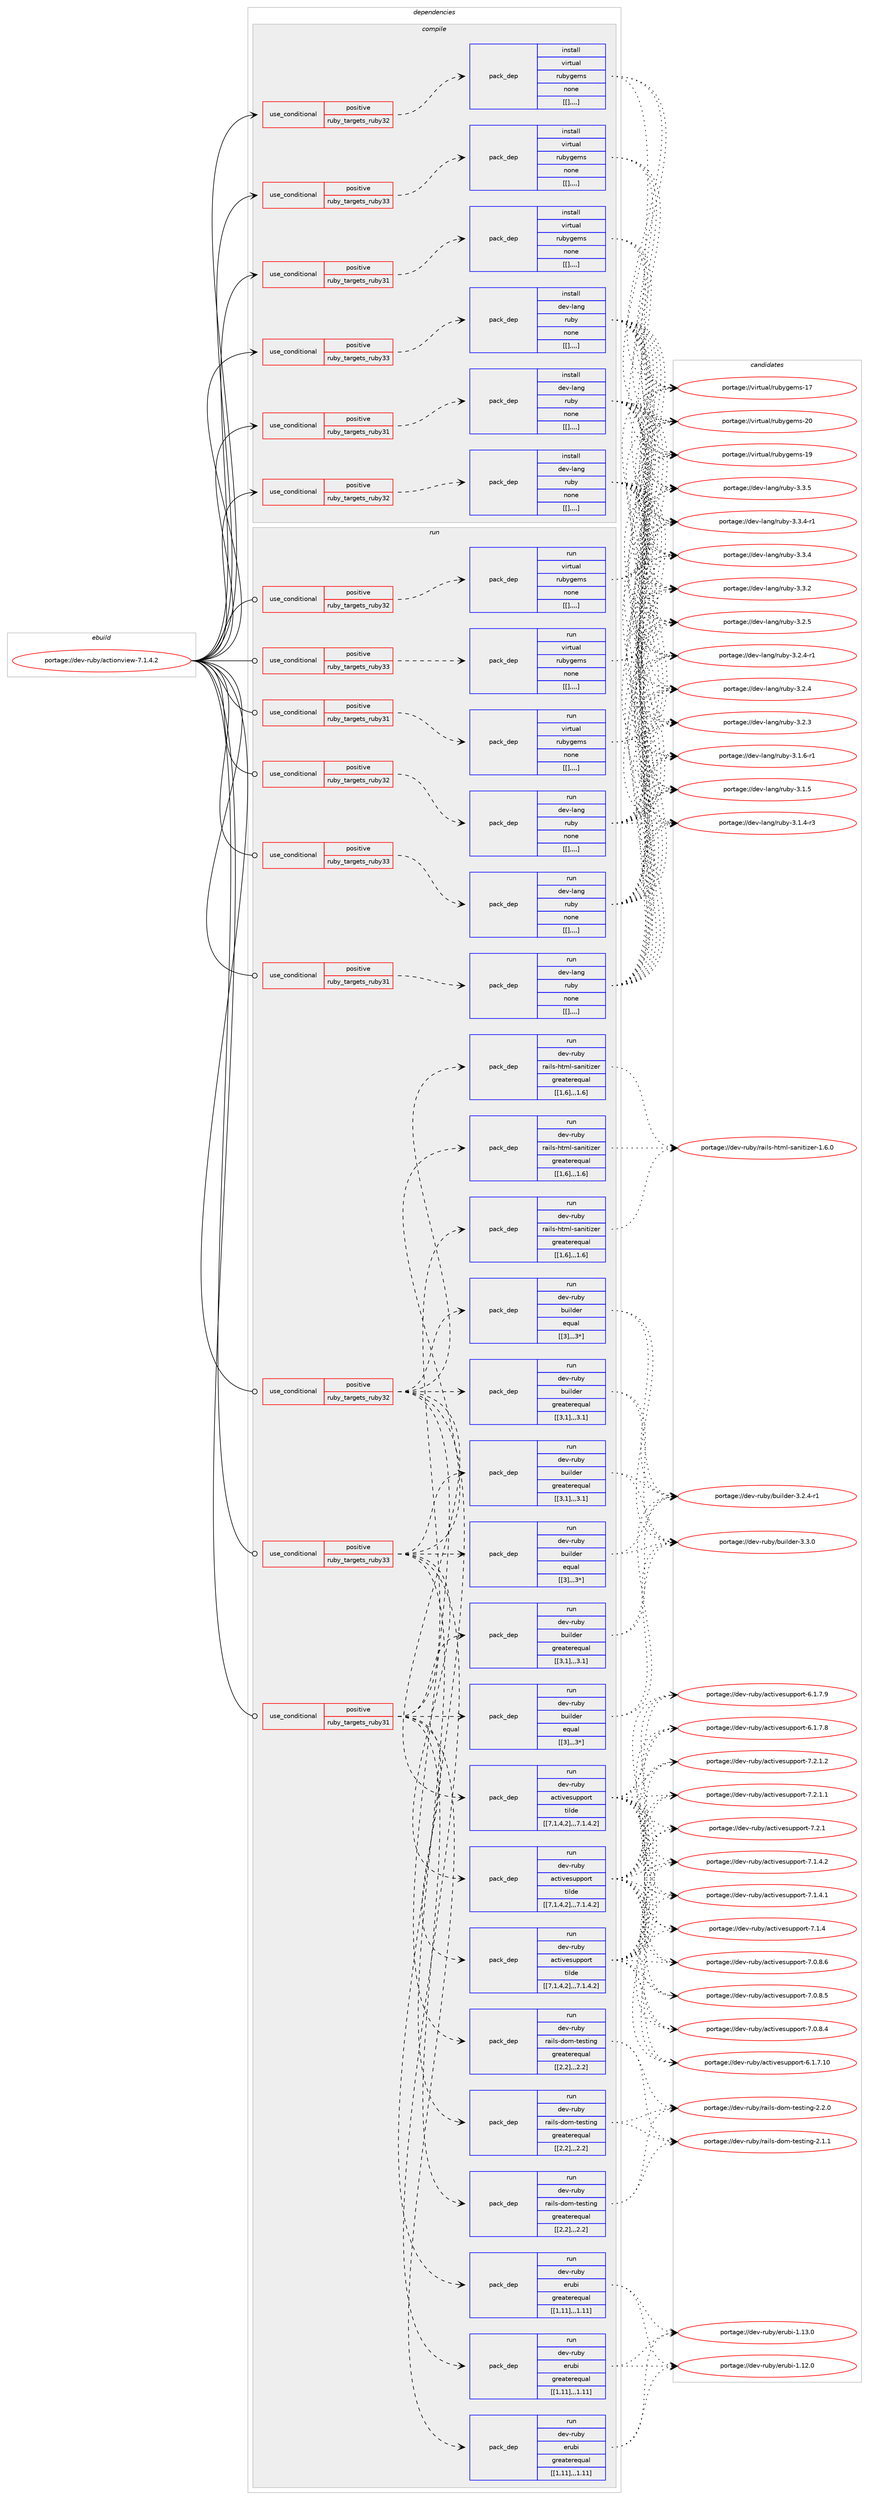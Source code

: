 digraph prolog {

# *************
# Graph options
# *************

newrank=true;
concentrate=true;
compound=true;
graph [rankdir=LR,fontname=Helvetica,fontsize=10,ranksep=1.5];#, ranksep=2.5, nodesep=0.2];
edge  [arrowhead=vee];
node  [fontname=Helvetica,fontsize=10];

# **********
# The ebuild
# **********

subgraph cluster_leftcol {
color=gray;
label=<<i>ebuild</i>>;
id [label="portage://dev-ruby/actionview-7.1.4.2", color=red, width=4, href="../dev-ruby/actionview-7.1.4.2.svg"];
}

# ****************
# The dependencies
# ****************

subgraph cluster_midcol {
color=gray;
label=<<i>dependencies</i>>;
subgraph cluster_compile {
fillcolor="#eeeeee";
style=filled;
label=<<i>compile</i>>;
subgraph cond46841 {
dependency182753 [label=<<TABLE BORDER="0" CELLBORDER="1" CELLSPACING="0" CELLPADDING="4"><TR><TD ROWSPAN="3" CELLPADDING="10">use_conditional</TD></TR><TR><TD>positive</TD></TR><TR><TD>ruby_targets_ruby31</TD></TR></TABLE>>, shape=none, color=red];
subgraph pack134582 {
dependency182864 [label=<<TABLE BORDER="0" CELLBORDER="1" CELLSPACING="0" CELLPADDING="4" WIDTH="220"><TR><TD ROWSPAN="6" CELLPADDING="30">pack_dep</TD></TR><TR><TD WIDTH="110">install</TD></TR><TR><TD>dev-lang</TD></TR><TR><TD>ruby</TD></TR><TR><TD>none</TD></TR><TR><TD>[[],,,,]</TD></TR></TABLE>>, shape=none, color=blue];
}
dependency182753:e -> dependency182864:w [weight=20,style="dashed",arrowhead="vee"];
}
id:e -> dependency182753:w [weight=20,style="solid",arrowhead="vee"];
subgraph cond46892 {
dependency182887 [label=<<TABLE BORDER="0" CELLBORDER="1" CELLSPACING="0" CELLPADDING="4"><TR><TD ROWSPAN="3" CELLPADDING="10">use_conditional</TD></TR><TR><TD>positive</TD></TR><TR><TD>ruby_targets_ruby31</TD></TR></TABLE>>, shape=none, color=red];
subgraph pack134645 {
dependency182890 [label=<<TABLE BORDER="0" CELLBORDER="1" CELLSPACING="0" CELLPADDING="4" WIDTH="220"><TR><TD ROWSPAN="6" CELLPADDING="30">pack_dep</TD></TR><TR><TD WIDTH="110">install</TD></TR><TR><TD>virtual</TD></TR><TR><TD>rubygems</TD></TR><TR><TD>none</TD></TR><TR><TD>[[],,,,]</TD></TR></TABLE>>, shape=none, color=blue];
}
dependency182887:e -> dependency182890:w [weight=20,style="dashed",arrowhead="vee"];
}
id:e -> dependency182887:w [weight=20,style="solid",arrowhead="vee"];
subgraph cond46921 {
dependency182973 [label=<<TABLE BORDER="0" CELLBORDER="1" CELLSPACING="0" CELLPADDING="4"><TR><TD ROWSPAN="3" CELLPADDING="10">use_conditional</TD></TR><TR><TD>positive</TD></TR><TR><TD>ruby_targets_ruby32</TD></TR></TABLE>>, shape=none, color=red];
subgraph pack134715 {
dependency183032 [label=<<TABLE BORDER="0" CELLBORDER="1" CELLSPACING="0" CELLPADDING="4" WIDTH="220"><TR><TD ROWSPAN="6" CELLPADDING="30">pack_dep</TD></TR><TR><TD WIDTH="110">install</TD></TR><TR><TD>dev-lang</TD></TR><TR><TD>ruby</TD></TR><TR><TD>none</TD></TR><TR><TD>[[],,,,]</TD></TR></TABLE>>, shape=none, color=blue];
}
dependency182973:e -> dependency183032:w [weight=20,style="dashed",arrowhead="vee"];
}
id:e -> dependency182973:w [weight=20,style="solid",arrowhead="vee"];
subgraph cond46941 {
dependency183040 [label=<<TABLE BORDER="0" CELLBORDER="1" CELLSPACING="0" CELLPADDING="4"><TR><TD ROWSPAN="3" CELLPADDING="10">use_conditional</TD></TR><TR><TD>positive</TD></TR><TR><TD>ruby_targets_ruby32</TD></TR></TABLE>>, shape=none, color=red];
subgraph pack134752 {
dependency183062 [label=<<TABLE BORDER="0" CELLBORDER="1" CELLSPACING="0" CELLPADDING="4" WIDTH="220"><TR><TD ROWSPAN="6" CELLPADDING="30">pack_dep</TD></TR><TR><TD WIDTH="110">install</TD></TR><TR><TD>virtual</TD></TR><TR><TD>rubygems</TD></TR><TR><TD>none</TD></TR><TR><TD>[[],,,,]</TD></TR></TABLE>>, shape=none, color=blue];
}
dependency183040:e -> dependency183062:w [weight=20,style="dashed",arrowhead="vee"];
}
id:e -> dependency183040:w [weight=20,style="solid",arrowhead="vee"];
subgraph cond46946 {
dependency183205 [label=<<TABLE BORDER="0" CELLBORDER="1" CELLSPACING="0" CELLPADDING="4"><TR><TD ROWSPAN="3" CELLPADDING="10">use_conditional</TD></TR><TR><TD>positive</TD></TR><TR><TD>ruby_targets_ruby33</TD></TR></TABLE>>, shape=none, color=red];
subgraph pack134880 {
dependency183242 [label=<<TABLE BORDER="0" CELLBORDER="1" CELLSPACING="0" CELLPADDING="4" WIDTH="220"><TR><TD ROWSPAN="6" CELLPADDING="30">pack_dep</TD></TR><TR><TD WIDTH="110">install</TD></TR><TR><TD>dev-lang</TD></TR><TR><TD>ruby</TD></TR><TR><TD>none</TD></TR><TR><TD>[[],,,,]</TD></TR></TABLE>>, shape=none, color=blue];
}
dependency183205:e -> dependency183242:w [weight=20,style="dashed",arrowhead="vee"];
}
id:e -> dependency183205:w [weight=20,style="solid",arrowhead="vee"];
subgraph cond47004 {
dependency183262 [label=<<TABLE BORDER="0" CELLBORDER="1" CELLSPACING="0" CELLPADDING="4"><TR><TD ROWSPAN="3" CELLPADDING="10">use_conditional</TD></TR><TR><TD>positive</TD></TR><TR><TD>ruby_targets_ruby33</TD></TR></TABLE>>, shape=none, color=red];
subgraph pack134907 {
dependency183313 [label=<<TABLE BORDER="0" CELLBORDER="1" CELLSPACING="0" CELLPADDING="4" WIDTH="220"><TR><TD ROWSPAN="6" CELLPADDING="30">pack_dep</TD></TR><TR><TD WIDTH="110">install</TD></TR><TR><TD>virtual</TD></TR><TR><TD>rubygems</TD></TR><TR><TD>none</TD></TR><TR><TD>[[],,,,]</TD></TR></TABLE>>, shape=none, color=blue];
}
dependency183262:e -> dependency183313:w [weight=20,style="dashed",arrowhead="vee"];
}
id:e -> dependency183262:w [weight=20,style="solid",arrowhead="vee"];
}
subgraph cluster_compileandrun {
fillcolor="#eeeeee";
style=filled;
label=<<i>compile and run</i>>;
}
subgraph cluster_run {
fillcolor="#eeeeee";
style=filled;
label=<<i>run</i>>;
subgraph cond47017 {
dependency183321 [label=<<TABLE BORDER="0" CELLBORDER="1" CELLSPACING="0" CELLPADDING="4"><TR><TD ROWSPAN="3" CELLPADDING="10">use_conditional</TD></TR><TR><TD>positive</TD></TR><TR><TD>ruby_targets_ruby31</TD></TR></TABLE>>, shape=none, color=red];
subgraph pack134958 {
dependency183323 [label=<<TABLE BORDER="0" CELLBORDER="1" CELLSPACING="0" CELLPADDING="4" WIDTH="220"><TR><TD ROWSPAN="6" CELLPADDING="30">pack_dep</TD></TR><TR><TD WIDTH="110">run</TD></TR><TR><TD>dev-lang</TD></TR><TR><TD>ruby</TD></TR><TR><TD>none</TD></TR><TR><TD>[[],,,,]</TD></TR></TABLE>>, shape=none, color=blue];
}
dependency183321:e -> dependency183323:w [weight=20,style="dashed",arrowhead="vee"];
}
id:e -> dependency183321:w [weight=20,style="solid",arrowhead="odot"];
subgraph cond47031 {
dependency183387 [label=<<TABLE BORDER="0" CELLBORDER="1" CELLSPACING="0" CELLPADDING="4"><TR><TD ROWSPAN="3" CELLPADDING="10">use_conditional</TD></TR><TR><TD>positive</TD></TR><TR><TD>ruby_targets_ruby31</TD></TR></TABLE>>, shape=none, color=red];
subgraph pack135005 {
dependency183420 [label=<<TABLE BORDER="0" CELLBORDER="1" CELLSPACING="0" CELLPADDING="4" WIDTH="220"><TR><TD ROWSPAN="6" CELLPADDING="30">pack_dep</TD></TR><TR><TD WIDTH="110">run</TD></TR><TR><TD>dev-ruby</TD></TR><TR><TD>activesupport</TD></TR><TR><TD>tilde</TD></TR><TR><TD>[[7,1,4,2],,,7.1.4.2]</TD></TR></TABLE>>, shape=none, color=blue];
}
dependency183387:e -> dependency183420:w [weight=20,style="dashed",arrowhead="vee"];
subgraph pack135021 {
dependency183458 [label=<<TABLE BORDER="0" CELLBORDER="1" CELLSPACING="0" CELLPADDING="4" WIDTH="220"><TR><TD ROWSPAN="6" CELLPADDING="30">pack_dep</TD></TR><TR><TD WIDTH="110">run</TD></TR><TR><TD>dev-ruby</TD></TR><TR><TD>builder</TD></TR><TR><TD>greaterequal</TD></TR><TR><TD>[[3,1],,,3.1]</TD></TR></TABLE>>, shape=none, color=blue];
}
dependency183387:e -> dependency183458:w [weight=20,style="dashed",arrowhead="vee"];
subgraph pack135049 {
dependency183477 [label=<<TABLE BORDER="0" CELLBORDER="1" CELLSPACING="0" CELLPADDING="4" WIDTH="220"><TR><TD ROWSPAN="6" CELLPADDING="30">pack_dep</TD></TR><TR><TD WIDTH="110">run</TD></TR><TR><TD>dev-ruby</TD></TR><TR><TD>builder</TD></TR><TR><TD>equal</TD></TR><TR><TD>[[3],,,3*]</TD></TR></TABLE>>, shape=none, color=blue];
}
dependency183387:e -> dependency183477:w [weight=20,style="dashed",arrowhead="vee"];
subgraph pack135075 {
dependency183493 [label=<<TABLE BORDER="0" CELLBORDER="1" CELLSPACING="0" CELLPADDING="4" WIDTH="220"><TR><TD ROWSPAN="6" CELLPADDING="30">pack_dep</TD></TR><TR><TD WIDTH="110">run</TD></TR><TR><TD>dev-ruby</TD></TR><TR><TD>erubi</TD></TR><TR><TD>greaterequal</TD></TR><TR><TD>[[1,11],,,1.11]</TD></TR></TABLE>>, shape=none, color=blue];
}
dependency183387:e -> dependency183493:w [weight=20,style="dashed",arrowhead="vee"];
subgraph pack135088 {
dependency183515 [label=<<TABLE BORDER="0" CELLBORDER="1" CELLSPACING="0" CELLPADDING="4" WIDTH="220"><TR><TD ROWSPAN="6" CELLPADDING="30">pack_dep</TD></TR><TR><TD WIDTH="110">run</TD></TR><TR><TD>dev-ruby</TD></TR><TR><TD>rails-dom-testing</TD></TR><TR><TD>greaterequal</TD></TR><TR><TD>[[2,2],,,2.2]</TD></TR></TABLE>>, shape=none, color=blue];
}
dependency183387:e -> dependency183515:w [weight=20,style="dashed",arrowhead="vee"];
subgraph pack135105 {
dependency183536 [label=<<TABLE BORDER="0" CELLBORDER="1" CELLSPACING="0" CELLPADDING="4" WIDTH="220"><TR><TD ROWSPAN="6" CELLPADDING="30">pack_dep</TD></TR><TR><TD WIDTH="110">run</TD></TR><TR><TD>dev-ruby</TD></TR><TR><TD>rails-html-sanitizer</TD></TR><TR><TD>greaterequal</TD></TR><TR><TD>[[1,6],,,1.6]</TD></TR></TABLE>>, shape=none, color=blue];
}
dependency183387:e -> dependency183536:w [weight=20,style="dashed",arrowhead="vee"];
}
id:e -> dependency183387:w [weight=20,style="solid",arrowhead="odot"];
subgraph cond47078 {
dependency183594 [label=<<TABLE BORDER="0" CELLBORDER="1" CELLSPACING="0" CELLPADDING="4"><TR><TD ROWSPAN="3" CELLPADDING="10">use_conditional</TD></TR><TR><TD>positive</TD></TR><TR><TD>ruby_targets_ruby31</TD></TR></TABLE>>, shape=none, color=red];
subgraph pack135173 {
dependency183634 [label=<<TABLE BORDER="0" CELLBORDER="1" CELLSPACING="0" CELLPADDING="4" WIDTH="220"><TR><TD ROWSPAN="6" CELLPADDING="30">pack_dep</TD></TR><TR><TD WIDTH="110">run</TD></TR><TR><TD>virtual</TD></TR><TR><TD>rubygems</TD></TR><TR><TD>none</TD></TR><TR><TD>[[],,,,]</TD></TR></TABLE>>, shape=none, color=blue];
}
dependency183594:e -> dependency183634:w [weight=20,style="dashed",arrowhead="vee"];
}
id:e -> dependency183594:w [weight=20,style="solid",arrowhead="odot"];
subgraph cond47108 {
dependency183688 [label=<<TABLE BORDER="0" CELLBORDER="1" CELLSPACING="0" CELLPADDING="4"><TR><TD ROWSPAN="3" CELLPADDING="10">use_conditional</TD></TR><TR><TD>positive</TD></TR><TR><TD>ruby_targets_ruby32</TD></TR></TABLE>>, shape=none, color=red];
subgraph pack135236 {
dependency183742 [label=<<TABLE BORDER="0" CELLBORDER="1" CELLSPACING="0" CELLPADDING="4" WIDTH="220"><TR><TD ROWSPAN="6" CELLPADDING="30">pack_dep</TD></TR><TR><TD WIDTH="110">run</TD></TR><TR><TD>dev-lang</TD></TR><TR><TD>ruby</TD></TR><TR><TD>none</TD></TR><TR><TD>[[],,,,]</TD></TR></TABLE>>, shape=none, color=blue];
}
dependency183688:e -> dependency183742:w [weight=20,style="dashed",arrowhead="vee"];
}
id:e -> dependency183688:w [weight=20,style="solid",arrowhead="odot"];
subgraph cond47135 {
dependency183784 [label=<<TABLE BORDER="0" CELLBORDER="1" CELLSPACING="0" CELLPADDING="4"><TR><TD ROWSPAN="3" CELLPADDING="10">use_conditional</TD></TR><TR><TD>positive</TD></TR><TR><TD>ruby_targets_ruby32</TD></TR></TABLE>>, shape=none, color=red];
subgraph pack135277 {
dependency183849 [label=<<TABLE BORDER="0" CELLBORDER="1" CELLSPACING="0" CELLPADDING="4" WIDTH="220"><TR><TD ROWSPAN="6" CELLPADDING="30">pack_dep</TD></TR><TR><TD WIDTH="110">run</TD></TR><TR><TD>dev-ruby</TD></TR><TR><TD>activesupport</TD></TR><TR><TD>tilde</TD></TR><TR><TD>[[7,1,4,2],,,7.1.4.2]</TD></TR></TABLE>>, shape=none, color=blue];
}
dependency183784:e -> dependency183849:w [weight=20,style="dashed",arrowhead="vee"];
subgraph pack135327 {
dependency183854 [label=<<TABLE BORDER="0" CELLBORDER="1" CELLSPACING="0" CELLPADDING="4" WIDTH="220"><TR><TD ROWSPAN="6" CELLPADDING="30">pack_dep</TD></TR><TR><TD WIDTH="110">run</TD></TR><TR><TD>dev-ruby</TD></TR><TR><TD>builder</TD></TR><TR><TD>greaterequal</TD></TR><TR><TD>[[3,1],,,3.1]</TD></TR></TABLE>>, shape=none, color=blue];
}
dependency183784:e -> dependency183854:w [weight=20,style="dashed",arrowhead="vee"];
subgraph pack135329 {
dependency183857 [label=<<TABLE BORDER="0" CELLBORDER="1" CELLSPACING="0" CELLPADDING="4" WIDTH="220"><TR><TD ROWSPAN="6" CELLPADDING="30">pack_dep</TD></TR><TR><TD WIDTH="110">run</TD></TR><TR><TD>dev-ruby</TD></TR><TR><TD>builder</TD></TR><TR><TD>equal</TD></TR><TR><TD>[[3],,,3*]</TD></TR></TABLE>>, shape=none, color=blue];
}
dependency183784:e -> dependency183857:w [weight=20,style="dashed",arrowhead="vee"];
subgraph pack135345 {
dependency183885 [label=<<TABLE BORDER="0" CELLBORDER="1" CELLSPACING="0" CELLPADDING="4" WIDTH="220"><TR><TD ROWSPAN="6" CELLPADDING="30">pack_dep</TD></TR><TR><TD WIDTH="110">run</TD></TR><TR><TD>dev-ruby</TD></TR><TR><TD>erubi</TD></TR><TR><TD>greaterequal</TD></TR><TR><TD>[[1,11],,,1.11]</TD></TR></TABLE>>, shape=none, color=blue];
}
dependency183784:e -> dependency183885:w [weight=20,style="dashed",arrowhead="vee"];
subgraph pack135386 {
dependency183963 [label=<<TABLE BORDER="0" CELLBORDER="1" CELLSPACING="0" CELLPADDING="4" WIDTH="220"><TR><TD ROWSPAN="6" CELLPADDING="30">pack_dep</TD></TR><TR><TD WIDTH="110">run</TD></TR><TR><TD>dev-ruby</TD></TR><TR><TD>rails-dom-testing</TD></TR><TR><TD>greaterequal</TD></TR><TR><TD>[[2,2],,,2.2]</TD></TR></TABLE>>, shape=none, color=blue];
}
dependency183784:e -> dependency183963:w [weight=20,style="dashed",arrowhead="vee"];
subgraph pack135395 {
dependency183975 [label=<<TABLE BORDER="0" CELLBORDER="1" CELLSPACING="0" CELLPADDING="4" WIDTH="220"><TR><TD ROWSPAN="6" CELLPADDING="30">pack_dep</TD></TR><TR><TD WIDTH="110">run</TD></TR><TR><TD>dev-ruby</TD></TR><TR><TD>rails-html-sanitizer</TD></TR><TR><TD>greaterequal</TD></TR><TR><TD>[[1,6],,,1.6]</TD></TR></TABLE>>, shape=none, color=blue];
}
dependency183784:e -> dependency183975:w [weight=20,style="dashed",arrowhead="vee"];
}
id:e -> dependency183784:w [weight=20,style="solid",arrowhead="odot"];
subgraph cond47225 {
dependency184067 [label=<<TABLE BORDER="0" CELLBORDER="1" CELLSPACING="0" CELLPADDING="4"><TR><TD ROWSPAN="3" CELLPADDING="10">use_conditional</TD></TR><TR><TD>positive</TD></TR><TR><TD>ruby_targets_ruby32</TD></TR></TABLE>>, shape=none, color=red];
subgraph pack135462 {
dependency184102 [label=<<TABLE BORDER="0" CELLBORDER="1" CELLSPACING="0" CELLPADDING="4" WIDTH="220"><TR><TD ROWSPAN="6" CELLPADDING="30">pack_dep</TD></TR><TR><TD WIDTH="110">run</TD></TR><TR><TD>virtual</TD></TR><TR><TD>rubygems</TD></TR><TR><TD>none</TD></TR><TR><TD>[[],,,,]</TD></TR></TABLE>>, shape=none, color=blue];
}
dependency184067:e -> dependency184102:w [weight=20,style="dashed",arrowhead="vee"];
}
id:e -> dependency184067:w [weight=20,style="solid",arrowhead="odot"];
subgraph cond47266 {
dependency184106 [label=<<TABLE BORDER="0" CELLBORDER="1" CELLSPACING="0" CELLPADDING="4"><TR><TD ROWSPAN="3" CELLPADDING="10">use_conditional</TD></TR><TR><TD>positive</TD></TR><TR><TD>ruby_targets_ruby33</TD></TR></TABLE>>, shape=none, color=red];
subgraph pack135488 {
dependency184121 [label=<<TABLE BORDER="0" CELLBORDER="1" CELLSPACING="0" CELLPADDING="4" WIDTH="220"><TR><TD ROWSPAN="6" CELLPADDING="30">pack_dep</TD></TR><TR><TD WIDTH="110">run</TD></TR><TR><TD>dev-lang</TD></TR><TR><TD>ruby</TD></TR><TR><TD>none</TD></TR><TR><TD>[[],,,,]</TD></TR></TABLE>>, shape=none, color=blue];
}
dependency184106:e -> dependency184121:w [weight=20,style="dashed",arrowhead="vee"];
}
id:e -> dependency184106:w [weight=20,style="solid",arrowhead="odot"];
subgraph cond47273 {
dependency184125 [label=<<TABLE BORDER="0" CELLBORDER="1" CELLSPACING="0" CELLPADDING="4"><TR><TD ROWSPAN="3" CELLPADDING="10">use_conditional</TD></TR><TR><TD>positive</TD></TR><TR><TD>ruby_targets_ruby33</TD></TR></TABLE>>, shape=none, color=red];
subgraph pack135493 {
dependency184128 [label=<<TABLE BORDER="0" CELLBORDER="1" CELLSPACING="0" CELLPADDING="4" WIDTH="220"><TR><TD ROWSPAN="6" CELLPADDING="30">pack_dep</TD></TR><TR><TD WIDTH="110">run</TD></TR><TR><TD>dev-ruby</TD></TR><TR><TD>activesupport</TD></TR><TR><TD>tilde</TD></TR><TR><TD>[[7,1,4,2],,,7.1.4.2]</TD></TR></TABLE>>, shape=none, color=blue];
}
dependency184125:e -> dependency184128:w [weight=20,style="dashed",arrowhead="vee"];
subgraph pack135499 {
dependency184152 [label=<<TABLE BORDER="0" CELLBORDER="1" CELLSPACING="0" CELLPADDING="4" WIDTH="220"><TR><TD ROWSPAN="6" CELLPADDING="30">pack_dep</TD></TR><TR><TD WIDTH="110">run</TD></TR><TR><TD>dev-ruby</TD></TR><TR><TD>builder</TD></TR><TR><TD>greaterequal</TD></TR><TR><TD>[[3,1],,,3.1]</TD></TR></TABLE>>, shape=none, color=blue];
}
dependency184125:e -> dependency184152:w [weight=20,style="dashed",arrowhead="vee"];
subgraph pack135517 {
dependency184166 [label=<<TABLE BORDER="0" CELLBORDER="1" CELLSPACING="0" CELLPADDING="4" WIDTH="220"><TR><TD ROWSPAN="6" CELLPADDING="30">pack_dep</TD></TR><TR><TD WIDTH="110">run</TD></TR><TR><TD>dev-ruby</TD></TR><TR><TD>builder</TD></TR><TR><TD>equal</TD></TR><TR><TD>[[3],,,3*]</TD></TR></TABLE>>, shape=none, color=blue];
}
dependency184125:e -> dependency184166:w [weight=20,style="dashed",arrowhead="vee"];
subgraph pack135539 {
dependency184187 [label=<<TABLE BORDER="0" CELLBORDER="1" CELLSPACING="0" CELLPADDING="4" WIDTH="220"><TR><TD ROWSPAN="6" CELLPADDING="30">pack_dep</TD></TR><TR><TD WIDTH="110">run</TD></TR><TR><TD>dev-ruby</TD></TR><TR><TD>erubi</TD></TR><TR><TD>greaterequal</TD></TR><TR><TD>[[1,11],,,1.11]</TD></TR></TABLE>>, shape=none, color=blue];
}
dependency184125:e -> dependency184187:w [weight=20,style="dashed",arrowhead="vee"];
subgraph pack135542 {
dependency184193 [label=<<TABLE BORDER="0" CELLBORDER="1" CELLSPACING="0" CELLPADDING="4" WIDTH="220"><TR><TD ROWSPAN="6" CELLPADDING="30">pack_dep</TD></TR><TR><TD WIDTH="110">run</TD></TR><TR><TD>dev-ruby</TD></TR><TR><TD>rails-dom-testing</TD></TR><TR><TD>greaterequal</TD></TR><TR><TD>[[2,2],,,2.2]</TD></TR></TABLE>>, shape=none, color=blue];
}
dependency184125:e -> dependency184193:w [weight=20,style="dashed",arrowhead="vee"];
subgraph pack135545 {
dependency184217 [label=<<TABLE BORDER="0" CELLBORDER="1" CELLSPACING="0" CELLPADDING="4" WIDTH="220"><TR><TD ROWSPAN="6" CELLPADDING="30">pack_dep</TD></TR><TR><TD WIDTH="110">run</TD></TR><TR><TD>dev-ruby</TD></TR><TR><TD>rails-html-sanitizer</TD></TR><TR><TD>greaterequal</TD></TR><TR><TD>[[1,6],,,1.6]</TD></TR></TABLE>>, shape=none, color=blue];
}
dependency184125:e -> dependency184217:w [weight=20,style="dashed",arrowhead="vee"];
}
id:e -> dependency184125:w [weight=20,style="solid",arrowhead="odot"];
subgraph cond47318 {
dependency184309 [label=<<TABLE BORDER="0" CELLBORDER="1" CELLSPACING="0" CELLPADDING="4"><TR><TD ROWSPAN="3" CELLPADDING="10">use_conditional</TD></TR><TR><TD>positive</TD></TR><TR><TD>ruby_targets_ruby33</TD></TR></TABLE>>, shape=none, color=red];
subgraph pack135608 {
dependency184311 [label=<<TABLE BORDER="0" CELLBORDER="1" CELLSPACING="0" CELLPADDING="4" WIDTH="220"><TR><TD ROWSPAN="6" CELLPADDING="30">pack_dep</TD></TR><TR><TD WIDTH="110">run</TD></TR><TR><TD>virtual</TD></TR><TR><TD>rubygems</TD></TR><TR><TD>none</TD></TR><TR><TD>[[],,,,]</TD></TR></TABLE>>, shape=none, color=blue];
}
dependency184309:e -> dependency184311:w [weight=20,style="dashed",arrowhead="vee"];
}
id:e -> dependency184309:w [weight=20,style="solid",arrowhead="odot"];
}
}

# **************
# The candidates
# **************

subgraph cluster_choices {
rank=same;
color=gray;
label=<<i>candidates</i>>;

subgraph choice134379 {
color=black;
nodesep=1;
choice10010111845108971101034711411798121455146514653 [label="portage://dev-lang/ruby-3.3.5", color=red, width=4,href="../dev-lang/ruby-3.3.5.svg"];
choice100101118451089711010347114117981214551465146524511449 [label="portage://dev-lang/ruby-3.3.4-r1", color=red, width=4,href="../dev-lang/ruby-3.3.4-r1.svg"];
choice10010111845108971101034711411798121455146514652 [label="portage://dev-lang/ruby-3.3.4", color=red, width=4,href="../dev-lang/ruby-3.3.4.svg"];
choice10010111845108971101034711411798121455146514650 [label="portage://dev-lang/ruby-3.3.2", color=red, width=4,href="../dev-lang/ruby-3.3.2.svg"];
choice10010111845108971101034711411798121455146504653 [label="portage://dev-lang/ruby-3.2.5", color=red, width=4,href="../dev-lang/ruby-3.2.5.svg"];
choice100101118451089711010347114117981214551465046524511449 [label="portage://dev-lang/ruby-3.2.4-r1", color=red, width=4,href="../dev-lang/ruby-3.2.4-r1.svg"];
choice10010111845108971101034711411798121455146504652 [label="portage://dev-lang/ruby-3.2.4", color=red, width=4,href="../dev-lang/ruby-3.2.4.svg"];
choice10010111845108971101034711411798121455146504651 [label="portage://dev-lang/ruby-3.2.3", color=red, width=4,href="../dev-lang/ruby-3.2.3.svg"];
choice100101118451089711010347114117981214551464946544511449 [label="portage://dev-lang/ruby-3.1.6-r1", color=red, width=4,href="../dev-lang/ruby-3.1.6-r1.svg"];
choice10010111845108971101034711411798121455146494653 [label="portage://dev-lang/ruby-3.1.5", color=red, width=4,href="../dev-lang/ruby-3.1.5.svg"];
choice100101118451089711010347114117981214551464946524511451 [label="portage://dev-lang/ruby-3.1.4-r3", color=red, width=4,href="../dev-lang/ruby-3.1.4-r3.svg"];
dependency182864:e -> choice10010111845108971101034711411798121455146514653:w [style=dotted,weight="100"];
dependency182864:e -> choice100101118451089711010347114117981214551465146524511449:w [style=dotted,weight="100"];
dependency182864:e -> choice10010111845108971101034711411798121455146514652:w [style=dotted,weight="100"];
dependency182864:e -> choice10010111845108971101034711411798121455146514650:w [style=dotted,weight="100"];
dependency182864:e -> choice10010111845108971101034711411798121455146504653:w [style=dotted,weight="100"];
dependency182864:e -> choice100101118451089711010347114117981214551465046524511449:w [style=dotted,weight="100"];
dependency182864:e -> choice10010111845108971101034711411798121455146504652:w [style=dotted,weight="100"];
dependency182864:e -> choice10010111845108971101034711411798121455146504651:w [style=dotted,weight="100"];
dependency182864:e -> choice100101118451089711010347114117981214551464946544511449:w [style=dotted,weight="100"];
dependency182864:e -> choice10010111845108971101034711411798121455146494653:w [style=dotted,weight="100"];
dependency182864:e -> choice100101118451089711010347114117981214551464946524511451:w [style=dotted,weight="100"];
}
subgraph choice134395 {
color=black;
nodesep=1;
choice118105114116117971084711411798121103101109115455048 [label="portage://virtual/rubygems-20", color=red, width=4,href="../virtual/rubygems-20.svg"];
choice118105114116117971084711411798121103101109115454957 [label="portage://virtual/rubygems-19", color=red, width=4,href="../virtual/rubygems-19.svg"];
choice118105114116117971084711411798121103101109115454955 [label="portage://virtual/rubygems-17", color=red, width=4,href="../virtual/rubygems-17.svg"];
dependency182890:e -> choice118105114116117971084711411798121103101109115455048:w [style=dotted,weight="100"];
dependency182890:e -> choice118105114116117971084711411798121103101109115454957:w [style=dotted,weight="100"];
dependency182890:e -> choice118105114116117971084711411798121103101109115454955:w [style=dotted,weight="100"];
}
subgraph choice134468 {
color=black;
nodesep=1;
choice10010111845108971101034711411798121455146514653 [label="portage://dev-lang/ruby-3.3.5", color=red, width=4,href="../dev-lang/ruby-3.3.5.svg"];
choice100101118451089711010347114117981214551465146524511449 [label="portage://dev-lang/ruby-3.3.4-r1", color=red, width=4,href="../dev-lang/ruby-3.3.4-r1.svg"];
choice10010111845108971101034711411798121455146514652 [label="portage://dev-lang/ruby-3.3.4", color=red, width=4,href="../dev-lang/ruby-3.3.4.svg"];
choice10010111845108971101034711411798121455146514650 [label="portage://dev-lang/ruby-3.3.2", color=red, width=4,href="../dev-lang/ruby-3.3.2.svg"];
choice10010111845108971101034711411798121455146504653 [label="portage://dev-lang/ruby-3.2.5", color=red, width=4,href="../dev-lang/ruby-3.2.5.svg"];
choice100101118451089711010347114117981214551465046524511449 [label="portage://dev-lang/ruby-3.2.4-r1", color=red, width=4,href="../dev-lang/ruby-3.2.4-r1.svg"];
choice10010111845108971101034711411798121455146504652 [label="portage://dev-lang/ruby-3.2.4", color=red, width=4,href="../dev-lang/ruby-3.2.4.svg"];
choice10010111845108971101034711411798121455146504651 [label="portage://dev-lang/ruby-3.2.3", color=red, width=4,href="../dev-lang/ruby-3.2.3.svg"];
choice100101118451089711010347114117981214551464946544511449 [label="portage://dev-lang/ruby-3.1.6-r1", color=red, width=4,href="../dev-lang/ruby-3.1.6-r1.svg"];
choice10010111845108971101034711411798121455146494653 [label="portage://dev-lang/ruby-3.1.5", color=red, width=4,href="../dev-lang/ruby-3.1.5.svg"];
choice100101118451089711010347114117981214551464946524511451 [label="portage://dev-lang/ruby-3.1.4-r3", color=red, width=4,href="../dev-lang/ruby-3.1.4-r3.svg"];
dependency183032:e -> choice10010111845108971101034711411798121455146514653:w [style=dotted,weight="100"];
dependency183032:e -> choice100101118451089711010347114117981214551465146524511449:w [style=dotted,weight="100"];
dependency183032:e -> choice10010111845108971101034711411798121455146514652:w [style=dotted,weight="100"];
dependency183032:e -> choice10010111845108971101034711411798121455146514650:w [style=dotted,weight="100"];
dependency183032:e -> choice10010111845108971101034711411798121455146504653:w [style=dotted,weight="100"];
dependency183032:e -> choice100101118451089711010347114117981214551465046524511449:w [style=dotted,weight="100"];
dependency183032:e -> choice10010111845108971101034711411798121455146504652:w [style=dotted,weight="100"];
dependency183032:e -> choice10010111845108971101034711411798121455146504651:w [style=dotted,weight="100"];
dependency183032:e -> choice100101118451089711010347114117981214551464946544511449:w [style=dotted,weight="100"];
dependency183032:e -> choice10010111845108971101034711411798121455146494653:w [style=dotted,weight="100"];
dependency183032:e -> choice100101118451089711010347114117981214551464946524511451:w [style=dotted,weight="100"];
}
subgraph choice134492 {
color=black;
nodesep=1;
choice118105114116117971084711411798121103101109115455048 [label="portage://virtual/rubygems-20", color=red, width=4,href="../virtual/rubygems-20.svg"];
choice118105114116117971084711411798121103101109115454957 [label="portage://virtual/rubygems-19", color=red, width=4,href="../virtual/rubygems-19.svg"];
choice118105114116117971084711411798121103101109115454955 [label="portage://virtual/rubygems-17", color=red, width=4,href="../virtual/rubygems-17.svg"];
dependency183062:e -> choice118105114116117971084711411798121103101109115455048:w [style=dotted,weight="100"];
dependency183062:e -> choice118105114116117971084711411798121103101109115454957:w [style=dotted,weight="100"];
dependency183062:e -> choice118105114116117971084711411798121103101109115454955:w [style=dotted,weight="100"];
}
subgraph choice134524 {
color=black;
nodesep=1;
choice10010111845108971101034711411798121455146514653 [label="portage://dev-lang/ruby-3.3.5", color=red, width=4,href="../dev-lang/ruby-3.3.5.svg"];
choice100101118451089711010347114117981214551465146524511449 [label="portage://dev-lang/ruby-3.3.4-r1", color=red, width=4,href="../dev-lang/ruby-3.3.4-r1.svg"];
choice10010111845108971101034711411798121455146514652 [label="portage://dev-lang/ruby-3.3.4", color=red, width=4,href="../dev-lang/ruby-3.3.4.svg"];
choice10010111845108971101034711411798121455146514650 [label="portage://dev-lang/ruby-3.3.2", color=red, width=4,href="../dev-lang/ruby-3.3.2.svg"];
choice10010111845108971101034711411798121455146504653 [label="portage://dev-lang/ruby-3.2.5", color=red, width=4,href="../dev-lang/ruby-3.2.5.svg"];
choice100101118451089711010347114117981214551465046524511449 [label="portage://dev-lang/ruby-3.2.4-r1", color=red, width=4,href="../dev-lang/ruby-3.2.4-r1.svg"];
choice10010111845108971101034711411798121455146504652 [label="portage://dev-lang/ruby-3.2.4", color=red, width=4,href="../dev-lang/ruby-3.2.4.svg"];
choice10010111845108971101034711411798121455146504651 [label="portage://dev-lang/ruby-3.2.3", color=red, width=4,href="../dev-lang/ruby-3.2.3.svg"];
choice100101118451089711010347114117981214551464946544511449 [label="portage://dev-lang/ruby-3.1.6-r1", color=red, width=4,href="../dev-lang/ruby-3.1.6-r1.svg"];
choice10010111845108971101034711411798121455146494653 [label="portage://dev-lang/ruby-3.1.5", color=red, width=4,href="../dev-lang/ruby-3.1.5.svg"];
choice100101118451089711010347114117981214551464946524511451 [label="portage://dev-lang/ruby-3.1.4-r3", color=red, width=4,href="../dev-lang/ruby-3.1.4-r3.svg"];
dependency183242:e -> choice10010111845108971101034711411798121455146514653:w [style=dotted,weight="100"];
dependency183242:e -> choice100101118451089711010347114117981214551465146524511449:w [style=dotted,weight="100"];
dependency183242:e -> choice10010111845108971101034711411798121455146514652:w [style=dotted,weight="100"];
dependency183242:e -> choice10010111845108971101034711411798121455146514650:w [style=dotted,weight="100"];
dependency183242:e -> choice10010111845108971101034711411798121455146504653:w [style=dotted,weight="100"];
dependency183242:e -> choice100101118451089711010347114117981214551465046524511449:w [style=dotted,weight="100"];
dependency183242:e -> choice10010111845108971101034711411798121455146504652:w [style=dotted,weight="100"];
dependency183242:e -> choice10010111845108971101034711411798121455146504651:w [style=dotted,weight="100"];
dependency183242:e -> choice100101118451089711010347114117981214551464946544511449:w [style=dotted,weight="100"];
dependency183242:e -> choice10010111845108971101034711411798121455146494653:w [style=dotted,weight="100"];
dependency183242:e -> choice100101118451089711010347114117981214551464946524511451:w [style=dotted,weight="100"];
}
subgraph choice134542 {
color=black;
nodesep=1;
choice118105114116117971084711411798121103101109115455048 [label="portage://virtual/rubygems-20", color=red, width=4,href="../virtual/rubygems-20.svg"];
choice118105114116117971084711411798121103101109115454957 [label="portage://virtual/rubygems-19", color=red, width=4,href="../virtual/rubygems-19.svg"];
choice118105114116117971084711411798121103101109115454955 [label="portage://virtual/rubygems-17", color=red, width=4,href="../virtual/rubygems-17.svg"];
dependency183313:e -> choice118105114116117971084711411798121103101109115455048:w [style=dotted,weight="100"];
dependency183313:e -> choice118105114116117971084711411798121103101109115454957:w [style=dotted,weight="100"];
dependency183313:e -> choice118105114116117971084711411798121103101109115454955:w [style=dotted,weight="100"];
}
subgraph choice134585 {
color=black;
nodesep=1;
choice10010111845108971101034711411798121455146514653 [label="portage://dev-lang/ruby-3.3.5", color=red, width=4,href="../dev-lang/ruby-3.3.5.svg"];
choice100101118451089711010347114117981214551465146524511449 [label="portage://dev-lang/ruby-3.3.4-r1", color=red, width=4,href="../dev-lang/ruby-3.3.4-r1.svg"];
choice10010111845108971101034711411798121455146514652 [label="portage://dev-lang/ruby-3.3.4", color=red, width=4,href="../dev-lang/ruby-3.3.4.svg"];
choice10010111845108971101034711411798121455146514650 [label="portage://dev-lang/ruby-3.3.2", color=red, width=4,href="../dev-lang/ruby-3.3.2.svg"];
choice10010111845108971101034711411798121455146504653 [label="portage://dev-lang/ruby-3.2.5", color=red, width=4,href="../dev-lang/ruby-3.2.5.svg"];
choice100101118451089711010347114117981214551465046524511449 [label="portage://dev-lang/ruby-3.2.4-r1", color=red, width=4,href="../dev-lang/ruby-3.2.4-r1.svg"];
choice10010111845108971101034711411798121455146504652 [label="portage://dev-lang/ruby-3.2.4", color=red, width=4,href="../dev-lang/ruby-3.2.4.svg"];
choice10010111845108971101034711411798121455146504651 [label="portage://dev-lang/ruby-3.2.3", color=red, width=4,href="../dev-lang/ruby-3.2.3.svg"];
choice100101118451089711010347114117981214551464946544511449 [label="portage://dev-lang/ruby-3.1.6-r1", color=red, width=4,href="../dev-lang/ruby-3.1.6-r1.svg"];
choice10010111845108971101034711411798121455146494653 [label="portage://dev-lang/ruby-3.1.5", color=red, width=4,href="../dev-lang/ruby-3.1.5.svg"];
choice100101118451089711010347114117981214551464946524511451 [label="portage://dev-lang/ruby-3.1.4-r3", color=red, width=4,href="../dev-lang/ruby-3.1.4-r3.svg"];
dependency183323:e -> choice10010111845108971101034711411798121455146514653:w [style=dotted,weight="100"];
dependency183323:e -> choice100101118451089711010347114117981214551465146524511449:w [style=dotted,weight="100"];
dependency183323:e -> choice10010111845108971101034711411798121455146514652:w [style=dotted,weight="100"];
dependency183323:e -> choice10010111845108971101034711411798121455146514650:w [style=dotted,weight="100"];
dependency183323:e -> choice10010111845108971101034711411798121455146504653:w [style=dotted,weight="100"];
dependency183323:e -> choice100101118451089711010347114117981214551465046524511449:w [style=dotted,weight="100"];
dependency183323:e -> choice10010111845108971101034711411798121455146504652:w [style=dotted,weight="100"];
dependency183323:e -> choice10010111845108971101034711411798121455146504651:w [style=dotted,weight="100"];
dependency183323:e -> choice100101118451089711010347114117981214551464946544511449:w [style=dotted,weight="100"];
dependency183323:e -> choice10010111845108971101034711411798121455146494653:w [style=dotted,weight="100"];
dependency183323:e -> choice100101118451089711010347114117981214551464946524511451:w [style=dotted,weight="100"];
}
subgraph choice134625 {
color=black;
nodesep=1;
choice10010111845114117981214797991161051181011151171121121111141164555465046494650 [label="portage://dev-ruby/activesupport-7.2.1.2", color=red, width=4,href="../dev-ruby/activesupport-7.2.1.2.svg"];
choice10010111845114117981214797991161051181011151171121121111141164555465046494649 [label="portage://dev-ruby/activesupport-7.2.1.1", color=red, width=4,href="../dev-ruby/activesupport-7.2.1.1.svg"];
choice1001011184511411798121479799116105118101115117112112111114116455546504649 [label="portage://dev-ruby/activesupport-7.2.1", color=red, width=4,href="../dev-ruby/activesupport-7.2.1.svg"];
choice10010111845114117981214797991161051181011151171121121111141164555464946524650 [label="portage://dev-ruby/activesupport-7.1.4.2", color=red, width=4,href="../dev-ruby/activesupport-7.1.4.2.svg"];
choice10010111845114117981214797991161051181011151171121121111141164555464946524649 [label="portage://dev-ruby/activesupport-7.1.4.1", color=red, width=4,href="../dev-ruby/activesupport-7.1.4.1.svg"];
choice1001011184511411798121479799116105118101115117112112111114116455546494652 [label="portage://dev-ruby/activesupport-7.1.4", color=red, width=4,href="../dev-ruby/activesupport-7.1.4.svg"];
choice10010111845114117981214797991161051181011151171121121111141164555464846564654 [label="portage://dev-ruby/activesupport-7.0.8.6", color=red, width=4,href="../dev-ruby/activesupport-7.0.8.6.svg"];
choice10010111845114117981214797991161051181011151171121121111141164555464846564653 [label="portage://dev-ruby/activesupport-7.0.8.5", color=red, width=4,href="../dev-ruby/activesupport-7.0.8.5.svg"];
choice10010111845114117981214797991161051181011151171121121111141164555464846564652 [label="portage://dev-ruby/activesupport-7.0.8.4", color=red, width=4,href="../dev-ruby/activesupport-7.0.8.4.svg"];
choice1001011184511411798121479799116105118101115117112112111114116455446494655464948 [label="portage://dev-ruby/activesupport-6.1.7.10", color=red, width=4,href="../dev-ruby/activesupport-6.1.7.10.svg"];
choice10010111845114117981214797991161051181011151171121121111141164554464946554657 [label="portage://dev-ruby/activesupport-6.1.7.9", color=red, width=4,href="../dev-ruby/activesupport-6.1.7.9.svg"];
choice10010111845114117981214797991161051181011151171121121111141164554464946554656 [label="portage://dev-ruby/activesupport-6.1.7.8", color=red, width=4,href="../dev-ruby/activesupport-6.1.7.8.svg"];
dependency183420:e -> choice10010111845114117981214797991161051181011151171121121111141164555465046494650:w [style=dotted,weight="100"];
dependency183420:e -> choice10010111845114117981214797991161051181011151171121121111141164555465046494649:w [style=dotted,weight="100"];
dependency183420:e -> choice1001011184511411798121479799116105118101115117112112111114116455546504649:w [style=dotted,weight="100"];
dependency183420:e -> choice10010111845114117981214797991161051181011151171121121111141164555464946524650:w [style=dotted,weight="100"];
dependency183420:e -> choice10010111845114117981214797991161051181011151171121121111141164555464946524649:w [style=dotted,weight="100"];
dependency183420:e -> choice1001011184511411798121479799116105118101115117112112111114116455546494652:w [style=dotted,weight="100"];
dependency183420:e -> choice10010111845114117981214797991161051181011151171121121111141164555464846564654:w [style=dotted,weight="100"];
dependency183420:e -> choice10010111845114117981214797991161051181011151171121121111141164555464846564653:w [style=dotted,weight="100"];
dependency183420:e -> choice10010111845114117981214797991161051181011151171121121111141164555464846564652:w [style=dotted,weight="100"];
dependency183420:e -> choice1001011184511411798121479799116105118101115117112112111114116455446494655464948:w [style=dotted,weight="100"];
dependency183420:e -> choice10010111845114117981214797991161051181011151171121121111141164554464946554657:w [style=dotted,weight="100"];
dependency183420:e -> choice10010111845114117981214797991161051181011151171121121111141164554464946554656:w [style=dotted,weight="100"];
}
subgraph choice134671 {
color=black;
nodesep=1;
choice10010111845114117981214798117105108100101114455146514648 [label="portage://dev-ruby/builder-3.3.0", color=red, width=4,href="../dev-ruby/builder-3.3.0.svg"];
choice100101118451141179812147981171051081001011144551465046524511449 [label="portage://dev-ruby/builder-3.2.4-r1", color=red, width=4,href="../dev-ruby/builder-3.2.4-r1.svg"];
dependency183458:e -> choice10010111845114117981214798117105108100101114455146514648:w [style=dotted,weight="100"];
dependency183458:e -> choice100101118451141179812147981171051081001011144551465046524511449:w [style=dotted,weight="100"];
}
subgraph choice134697 {
color=black;
nodesep=1;
choice10010111845114117981214798117105108100101114455146514648 [label="portage://dev-ruby/builder-3.3.0", color=red, width=4,href="../dev-ruby/builder-3.3.0.svg"];
choice100101118451141179812147981171051081001011144551465046524511449 [label="portage://dev-ruby/builder-3.2.4-r1", color=red, width=4,href="../dev-ruby/builder-3.2.4-r1.svg"];
dependency183477:e -> choice10010111845114117981214798117105108100101114455146514648:w [style=dotted,weight="100"];
dependency183477:e -> choice100101118451141179812147981171051081001011144551465046524511449:w [style=dotted,weight="100"];
}
subgraph choice134700 {
color=black;
nodesep=1;
choice1001011184511411798121471011141179810545494649514648 [label="portage://dev-ruby/erubi-1.13.0", color=red, width=4,href="../dev-ruby/erubi-1.13.0.svg"];
choice1001011184511411798121471011141179810545494649504648 [label="portage://dev-ruby/erubi-1.12.0", color=red, width=4,href="../dev-ruby/erubi-1.12.0.svg"];
dependency183493:e -> choice1001011184511411798121471011141179810545494649514648:w [style=dotted,weight="100"];
dependency183493:e -> choice1001011184511411798121471011141179810545494649504648:w [style=dotted,weight="100"];
}
subgraph choice134721 {
color=black;
nodesep=1;
choice100101118451141179812147114971051081154510011110945116101115116105110103455046504648 [label="portage://dev-ruby/rails-dom-testing-2.2.0", color=red, width=4,href="../dev-ruby/rails-dom-testing-2.2.0.svg"];
choice100101118451141179812147114971051081154510011110945116101115116105110103455046494649 [label="portage://dev-ruby/rails-dom-testing-2.1.1", color=red, width=4,href="../dev-ruby/rails-dom-testing-2.1.1.svg"];
dependency183515:e -> choice100101118451141179812147114971051081154510011110945116101115116105110103455046504648:w [style=dotted,weight="100"];
dependency183515:e -> choice100101118451141179812147114971051081154510011110945116101115116105110103455046494649:w [style=dotted,weight="100"];
}
subgraph choice134743 {
color=black;
nodesep=1;
choice10010111845114117981214711497105108115451041161091084511597110105116105122101114454946544648 [label="portage://dev-ruby/rails-html-sanitizer-1.6.0", color=red, width=4,href="../dev-ruby/rails-html-sanitizer-1.6.0.svg"];
dependency183536:e -> choice10010111845114117981214711497105108115451041161091084511597110105116105122101114454946544648:w [style=dotted,weight="100"];
}
subgraph choice134765 {
color=black;
nodesep=1;
choice118105114116117971084711411798121103101109115455048 [label="portage://virtual/rubygems-20", color=red, width=4,href="../virtual/rubygems-20.svg"];
choice118105114116117971084711411798121103101109115454957 [label="portage://virtual/rubygems-19", color=red, width=4,href="../virtual/rubygems-19.svg"];
choice118105114116117971084711411798121103101109115454955 [label="portage://virtual/rubygems-17", color=red, width=4,href="../virtual/rubygems-17.svg"];
dependency183634:e -> choice118105114116117971084711411798121103101109115455048:w [style=dotted,weight="100"];
dependency183634:e -> choice118105114116117971084711411798121103101109115454957:w [style=dotted,weight="100"];
dependency183634:e -> choice118105114116117971084711411798121103101109115454955:w [style=dotted,weight="100"];
}
subgraph choice134810 {
color=black;
nodesep=1;
choice10010111845108971101034711411798121455146514653 [label="portage://dev-lang/ruby-3.3.5", color=red, width=4,href="../dev-lang/ruby-3.3.5.svg"];
choice100101118451089711010347114117981214551465146524511449 [label="portage://dev-lang/ruby-3.3.4-r1", color=red, width=4,href="../dev-lang/ruby-3.3.4-r1.svg"];
choice10010111845108971101034711411798121455146514652 [label="portage://dev-lang/ruby-3.3.4", color=red, width=4,href="../dev-lang/ruby-3.3.4.svg"];
choice10010111845108971101034711411798121455146514650 [label="portage://dev-lang/ruby-3.3.2", color=red, width=4,href="../dev-lang/ruby-3.3.2.svg"];
choice10010111845108971101034711411798121455146504653 [label="portage://dev-lang/ruby-3.2.5", color=red, width=4,href="../dev-lang/ruby-3.2.5.svg"];
choice100101118451089711010347114117981214551465046524511449 [label="portage://dev-lang/ruby-3.2.4-r1", color=red, width=4,href="../dev-lang/ruby-3.2.4-r1.svg"];
choice10010111845108971101034711411798121455146504652 [label="portage://dev-lang/ruby-3.2.4", color=red, width=4,href="../dev-lang/ruby-3.2.4.svg"];
choice10010111845108971101034711411798121455146504651 [label="portage://dev-lang/ruby-3.2.3", color=red, width=4,href="../dev-lang/ruby-3.2.3.svg"];
choice100101118451089711010347114117981214551464946544511449 [label="portage://dev-lang/ruby-3.1.6-r1", color=red, width=4,href="../dev-lang/ruby-3.1.6-r1.svg"];
choice10010111845108971101034711411798121455146494653 [label="portage://dev-lang/ruby-3.1.5", color=red, width=4,href="../dev-lang/ruby-3.1.5.svg"];
choice100101118451089711010347114117981214551464946524511451 [label="portage://dev-lang/ruby-3.1.4-r3", color=red, width=4,href="../dev-lang/ruby-3.1.4-r3.svg"];
dependency183742:e -> choice10010111845108971101034711411798121455146514653:w [style=dotted,weight="100"];
dependency183742:e -> choice100101118451089711010347114117981214551465146524511449:w [style=dotted,weight="100"];
dependency183742:e -> choice10010111845108971101034711411798121455146514652:w [style=dotted,weight="100"];
dependency183742:e -> choice10010111845108971101034711411798121455146514650:w [style=dotted,weight="100"];
dependency183742:e -> choice10010111845108971101034711411798121455146504653:w [style=dotted,weight="100"];
dependency183742:e -> choice100101118451089711010347114117981214551465046524511449:w [style=dotted,weight="100"];
dependency183742:e -> choice10010111845108971101034711411798121455146504652:w [style=dotted,weight="100"];
dependency183742:e -> choice10010111845108971101034711411798121455146504651:w [style=dotted,weight="100"];
dependency183742:e -> choice100101118451089711010347114117981214551464946544511449:w [style=dotted,weight="100"];
dependency183742:e -> choice10010111845108971101034711411798121455146494653:w [style=dotted,weight="100"];
dependency183742:e -> choice100101118451089711010347114117981214551464946524511451:w [style=dotted,weight="100"];
}
subgraph choice134846 {
color=black;
nodesep=1;
choice10010111845114117981214797991161051181011151171121121111141164555465046494650 [label="portage://dev-ruby/activesupport-7.2.1.2", color=red, width=4,href="../dev-ruby/activesupport-7.2.1.2.svg"];
choice10010111845114117981214797991161051181011151171121121111141164555465046494649 [label="portage://dev-ruby/activesupport-7.2.1.1", color=red, width=4,href="../dev-ruby/activesupport-7.2.1.1.svg"];
choice1001011184511411798121479799116105118101115117112112111114116455546504649 [label="portage://dev-ruby/activesupport-7.2.1", color=red, width=4,href="../dev-ruby/activesupport-7.2.1.svg"];
choice10010111845114117981214797991161051181011151171121121111141164555464946524650 [label="portage://dev-ruby/activesupport-7.1.4.2", color=red, width=4,href="../dev-ruby/activesupport-7.1.4.2.svg"];
choice10010111845114117981214797991161051181011151171121121111141164555464946524649 [label="portage://dev-ruby/activesupport-7.1.4.1", color=red, width=4,href="../dev-ruby/activesupport-7.1.4.1.svg"];
choice1001011184511411798121479799116105118101115117112112111114116455546494652 [label="portage://dev-ruby/activesupport-7.1.4", color=red, width=4,href="../dev-ruby/activesupport-7.1.4.svg"];
choice10010111845114117981214797991161051181011151171121121111141164555464846564654 [label="portage://dev-ruby/activesupport-7.0.8.6", color=red, width=4,href="../dev-ruby/activesupport-7.0.8.6.svg"];
choice10010111845114117981214797991161051181011151171121121111141164555464846564653 [label="portage://dev-ruby/activesupport-7.0.8.5", color=red, width=4,href="../dev-ruby/activesupport-7.0.8.5.svg"];
choice10010111845114117981214797991161051181011151171121121111141164555464846564652 [label="portage://dev-ruby/activesupport-7.0.8.4", color=red, width=4,href="../dev-ruby/activesupport-7.0.8.4.svg"];
choice1001011184511411798121479799116105118101115117112112111114116455446494655464948 [label="portage://dev-ruby/activesupport-6.1.7.10", color=red, width=4,href="../dev-ruby/activesupport-6.1.7.10.svg"];
choice10010111845114117981214797991161051181011151171121121111141164554464946554657 [label="portage://dev-ruby/activesupport-6.1.7.9", color=red, width=4,href="../dev-ruby/activesupport-6.1.7.9.svg"];
choice10010111845114117981214797991161051181011151171121121111141164554464946554656 [label="portage://dev-ruby/activesupport-6.1.7.8", color=red, width=4,href="../dev-ruby/activesupport-6.1.7.8.svg"];
dependency183849:e -> choice10010111845114117981214797991161051181011151171121121111141164555465046494650:w [style=dotted,weight="100"];
dependency183849:e -> choice10010111845114117981214797991161051181011151171121121111141164555465046494649:w [style=dotted,weight="100"];
dependency183849:e -> choice1001011184511411798121479799116105118101115117112112111114116455546504649:w [style=dotted,weight="100"];
dependency183849:e -> choice10010111845114117981214797991161051181011151171121121111141164555464946524650:w [style=dotted,weight="100"];
dependency183849:e -> choice10010111845114117981214797991161051181011151171121121111141164555464946524649:w [style=dotted,weight="100"];
dependency183849:e -> choice1001011184511411798121479799116105118101115117112112111114116455546494652:w [style=dotted,weight="100"];
dependency183849:e -> choice10010111845114117981214797991161051181011151171121121111141164555464846564654:w [style=dotted,weight="100"];
dependency183849:e -> choice10010111845114117981214797991161051181011151171121121111141164555464846564653:w [style=dotted,weight="100"];
dependency183849:e -> choice10010111845114117981214797991161051181011151171121121111141164555464846564652:w [style=dotted,weight="100"];
dependency183849:e -> choice1001011184511411798121479799116105118101115117112112111114116455446494655464948:w [style=dotted,weight="100"];
dependency183849:e -> choice10010111845114117981214797991161051181011151171121121111141164554464946554657:w [style=dotted,weight="100"];
dependency183849:e -> choice10010111845114117981214797991161051181011151171121121111141164554464946554656:w [style=dotted,weight="100"];
}
subgraph choice134858 {
color=black;
nodesep=1;
choice10010111845114117981214798117105108100101114455146514648 [label="portage://dev-ruby/builder-3.3.0", color=red, width=4,href="../dev-ruby/builder-3.3.0.svg"];
choice100101118451141179812147981171051081001011144551465046524511449 [label="portage://dev-ruby/builder-3.2.4-r1", color=red, width=4,href="../dev-ruby/builder-3.2.4-r1.svg"];
dependency183854:e -> choice10010111845114117981214798117105108100101114455146514648:w [style=dotted,weight="100"];
dependency183854:e -> choice100101118451141179812147981171051081001011144551465046524511449:w [style=dotted,weight="100"];
}
subgraph choice134861 {
color=black;
nodesep=1;
choice10010111845114117981214798117105108100101114455146514648 [label="portage://dev-ruby/builder-3.3.0", color=red, width=4,href="../dev-ruby/builder-3.3.0.svg"];
choice100101118451141179812147981171051081001011144551465046524511449 [label="portage://dev-ruby/builder-3.2.4-r1", color=red, width=4,href="../dev-ruby/builder-3.2.4-r1.svg"];
dependency183857:e -> choice10010111845114117981214798117105108100101114455146514648:w [style=dotted,weight="100"];
dependency183857:e -> choice100101118451141179812147981171051081001011144551465046524511449:w [style=dotted,weight="100"];
}
subgraph choice134866 {
color=black;
nodesep=1;
choice1001011184511411798121471011141179810545494649514648 [label="portage://dev-ruby/erubi-1.13.0", color=red, width=4,href="../dev-ruby/erubi-1.13.0.svg"];
choice1001011184511411798121471011141179810545494649504648 [label="portage://dev-ruby/erubi-1.12.0", color=red, width=4,href="../dev-ruby/erubi-1.12.0.svg"];
dependency183885:e -> choice1001011184511411798121471011141179810545494649514648:w [style=dotted,weight="100"];
dependency183885:e -> choice1001011184511411798121471011141179810545494649504648:w [style=dotted,weight="100"];
}
subgraph choice134891 {
color=black;
nodesep=1;
choice100101118451141179812147114971051081154510011110945116101115116105110103455046504648 [label="portage://dev-ruby/rails-dom-testing-2.2.0", color=red, width=4,href="../dev-ruby/rails-dom-testing-2.2.0.svg"];
choice100101118451141179812147114971051081154510011110945116101115116105110103455046494649 [label="portage://dev-ruby/rails-dom-testing-2.1.1", color=red, width=4,href="../dev-ruby/rails-dom-testing-2.1.1.svg"];
dependency183963:e -> choice100101118451141179812147114971051081154510011110945116101115116105110103455046504648:w [style=dotted,weight="100"];
dependency183963:e -> choice100101118451141179812147114971051081154510011110945116101115116105110103455046494649:w [style=dotted,weight="100"];
}
subgraph choice134894 {
color=black;
nodesep=1;
choice10010111845114117981214711497105108115451041161091084511597110105116105122101114454946544648 [label="portage://dev-ruby/rails-html-sanitizer-1.6.0", color=red, width=4,href="../dev-ruby/rails-html-sanitizer-1.6.0.svg"];
dependency183975:e -> choice10010111845114117981214711497105108115451041161091084511597110105116105122101114454946544648:w [style=dotted,weight="100"];
}
subgraph choice134899 {
color=black;
nodesep=1;
choice118105114116117971084711411798121103101109115455048 [label="portage://virtual/rubygems-20", color=red, width=4,href="../virtual/rubygems-20.svg"];
choice118105114116117971084711411798121103101109115454957 [label="portage://virtual/rubygems-19", color=red, width=4,href="../virtual/rubygems-19.svg"];
choice118105114116117971084711411798121103101109115454955 [label="portage://virtual/rubygems-17", color=red, width=4,href="../virtual/rubygems-17.svg"];
dependency184102:e -> choice118105114116117971084711411798121103101109115455048:w [style=dotted,weight="100"];
dependency184102:e -> choice118105114116117971084711411798121103101109115454957:w [style=dotted,weight="100"];
dependency184102:e -> choice118105114116117971084711411798121103101109115454955:w [style=dotted,weight="100"];
}
subgraph choice134946 {
color=black;
nodesep=1;
choice10010111845108971101034711411798121455146514653 [label="portage://dev-lang/ruby-3.3.5", color=red, width=4,href="../dev-lang/ruby-3.3.5.svg"];
choice100101118451089711010347114117981214551465146524511449 [label="portage://dev-lang/ruby-3.3.4-r1", color=red, width=4,href="../dev-lang/ruby-3.3.4-r1.svg"];
choice10010111845108971101034711411798121455146514652 [label="portage://dev-lang/ruby-3.3.4", color=red, width=4,href="../dev-lang/ruby-3.3.4.svg"];
choice10010111845108971101034711411798121455146514650 [label="portage://dev-lang/ruby-3.3.2", color=red, width=4,href="../dev-lang/ruby-3.3.2.svg"];
choice10010111845108971101034711411798121455146504653 [label="portage://dev-lang/ruby-3.2.5", color=red, width=4,href="../dev-lang/ruby-3.2.5.svg"];
choice100101118451089711010347114117981214551465046524511449 [label="portage://dev-lang/ruby-3.2.4-r1", color=red, width=4,href="../dev-lang/ruby-3.2.4-r1.svg"];
choice10010111845108971101034711411798121455146504652 [label="portage://dev-lang/ruby-3.2.4", color=red, width=4,href="../dev-lang/ruby-3.2.4.svg"];
choice10010111845108971101034711411798121455146504651 [label="portage://dev-lang/ruby-3.2.3", color=red, width=4,href="../dev-lang/ruby-3.2.3.svg"];
choice100101118451089711010347114117981214551464946544511449 [label="portage://dev-lang/ruby-3.1.6-r1", color=red, width=4,href="../dev-lang/ruby-3.1.6-r1.svg"];
choice10010111845108971101034711411798121455146494653 [label="portage://dev-lang/ruby-3.1.5", color=red, width=4,href="../dev-lang/ruby-3.1.5.svg"];
choice100101118451089711010347114117981214551464946524511451 [label="portage://dev-lang/ruby-3.1.4-r3", color=red, width=4,href="../dev-lang/ruby-3.1.4-r3.svg"];
dependency184121:e -> choice10010111845108971101034711411798121455146514653:w [style=dotted,weight="100"];
dependency184121:e -> choice100101118451089711010347114117981214551465146524511449:w [style=dotted,weight="100"];
dependency184121:e -> choice10010111845108971101034711411798121455146514652:w [style=dotted,weight="100"];
dependency184121:e -> choice10010111845108971101034711411798121455146514650:w [style=dotted,weight="100"];
dependency184121:e -> choice10010111845108971101034711411798121455146504653:w [style=dotted,weight="100"];
dependency184121:e -> choice100101118451089711010347114117981214551465046524511449:w [style=dotted,weight="100"];
dependency184121:e -> choice10010111845108971101034711411798121455146504652:w [style=dotted,weight="100"];
dependency184121:e -> choice10010111845108971101034711411798121455146504651:w [style=dotted,weight="100"];
dependency184121:e -> choice100101118451089711010347114117981214551464946544511449:w [style=dotted,weight="100"];
dependency184121:e -> choice10010111845108971101034711411798121455146494653:w [style=dotted,weight="100"];
dependency184121:e -> choice100101118451089711010347114117981214551464946524511451:w [style=dotted,weight="100"];
}
subgraph choice134952 {
color=black;
nodesep=1;
choice10010111845114117981214797991161051181011151171121121111141164555465046494650 [label="portage://dev-ruby/activesupport-7.2.1.2", color=red, width=4,href="../dev-ruby/activesupport-7.2.1.2.svg"];
choice10010111845114117981214797991161051181011151171121121111141164555465046494649 [label="portage://dev-ruby/activesupport-7.2.1.1", color=red, width=4,href="../dev-ruby/activesupport-7.2.1.1.svg"];
choice1001011184511411798121479799116105118101115117112112111114116455546504649 [label="portage://dev-ruby/activesupport-7.2.1", color=red, width=4,href="../dev-ruby/activesupport-7.2.1.svg"];
choice10010111845114117981214797991161051181011151171121121111141164555464946524650 [label="portage://dev-ruby/activesupport-7.1.4.2", color=red, width=4,href="../dev-ruby/activesupport-7.1.4.2.svg"];
choice10010111845114117981214797991161051181011151171121121111141164555464946524649 [label="portage://dev-ruby/activesupport-7.1.4.1", color=red, width=4,href="../dev-ruby/activesupport-7.1.4.1.svg"];
choice1001011184511411798121479799116105118101115117112112111114116455546494652 [label="portage://dev-ruby/activesupport-7.1.4", color=red, width=4,href="../dev-ruby/activesupport-7.1.4.svg"];
choice10010111845114117981214797991161051181011151171121121111141164555464846564654 [label="portage://dev-ruby/activesupport-7.0.8.6", color=red, width=4,href="../dev-ruby/activesupport-7.0.8.6.svg"];
choice10010111845114117981214797991161051181011151171121121111141164555464846564653 [label="portage://dev-ruby/activesupport-7.0.8.5", color=red, width=4,href="../dev-ruby/activesupport-7.0.8.5.svg"];
choice10010111845114117981214797991161051181011151171121121111141164555464846564652 [label="portage://dev-ruby/activesupport-7.0.8.4", color=red, width=4,href="../dev-ruby/activesupport-7.0.8.4.svg"];
choice1001011184511411798121479799116105118101115117112112111114116455446494655464948 [label="portage://dev-ruby/activesupport-6.1.7.10", color=red, width=4,href="../dev-ruby/activesupport-6.1.7.10.svg"];
choice10010111845114117981214797991161051181011151171121121111141164554464946554657 [label="portage://dev-ruby/activesupport-6.1.7.9", color=red, width=4,href="../dev-ruby/activesupport-6.1.7.9.svg"];
choice10010111845114117981214797991161051181011151171121121111141164554464946554656 [label="portage://dev-ruby/activesupport-6.1.7.8", color=red, width=4,href="../dev-ruby/activesupport-6.1.7.8.svg"];
dependency184128:e -> choice10010111845114117981214797991161051181011151171121121111141164555465046494650:w [style=dotted,weight="100"];
dependency184128:e -> choice10010111845114117981214797991161051181011151171121121111141164555465046494649:w [style=dotted,weight="100"];
dependency184128:e -> choice1001011184511411798121479799116105118101115117112112111114116455546504649:w [style=dotted,weight="100"];
dependency184128:e -> choice10010111845114117981214797991161051181011151171121121111141164555464946524650:w [style=dotted,weight="100"];
dependency184128:e -> choice10010111845114117981214797991161051181011151171121121111141164555464946524649:w [style=dotted,weight="100"];
dependency184128:e -> choice1001011184511411798121479799116105118101115117112112111114116455546494652:w [style=dotted,weight="100"];
dependency184128:e -> choice10010111845114117981214797991161051181011151171121121111141164555464846564654:w [style=dotted,weight="100"];
dependency184128:e -> choice10010111845114117981214797991161051181011151171121121111141164555464846564653:w [style=dotted,weight="100"];
dependency184128:e -> choice10010111845114117981214797991161051181011151171121121111141164555464846564652:w [style=dotted,weight="100"];
dependency184128:e -> choice1001011184511411798121479799116105118101115117112112111114116455446494655464948:w [style=dotted,weight="100"];
dependency184128:e -> choice10010111845114117981214797991161051181011151171121121111141164554464946554657:w [style=dotted,weight="100"];
dependency184128:e -> choice10010111845114117981214797991161051181011151171121121111141164554464946554656:w [style=dotted,weight="100"];
}
subgraph choice134988 {
color=black;
nodesep=1;
choice10010111845114117981214798117105108100101114455146514648 [label="portage://dev-ruby/builder-3.3.0", color=red, width=4,href="../dev-ruby/builder-3.3.0.svg"];
choice100101118451141179812147981171051081001011144551465046524511449 [label="portage://dev-ruby/builder-3.2.4-r1", color=red, width=4,href="../dev-ruby/builder-3.2.4-r1.svg"];
dependency184152:e -> choice10010111845114117981214798117105108100101114455146514648:w [style=dotted,weight="100"];
dependency184152:e -> choice100101118451141179812147981171051081001011144551465046524511449:w [style=dotted,weight="100"];
}
subgraph choice134990 {
color=black;
nodesep=1;
choice10010111845114117981214798117105108100101114455146514648 [label="portage://dev-ruby/builder-3.3.0", color=red, width=4,href="../dev-ruby/builder-3.3.0.svg"];
choice100101118451141179812147981171051081001011144551465046524511449 [label="portage://dev-ruby/builder-3.2.4-r1", color=red, width=4,href="../dev-ruby/builder-3.2.4-r1.svg"];
dependency184166:e -> choice10010111845114117981214798117105108100101114455146514648:w [style=dotted,weight="100"];
dependency184166:e -> choice100101118451141179812147981171051081001011144551465046524511449:w [style=dotted,weight="100"];
}
subgraph choice134994 {
color=black;
nodesep=1;
choice1001011184511411798121471011141179810545494649514648 [label="portage://dev-ruby/erubi-1.13.0", color=red, width=4,href="../dev-ruby/erubi-1.13.0.svg"];
choice1001011184511411798121471011141179810545494649504648 [label="portage://dev-ruby/erubi-1.12.0", color=red, width=4,href="../dev-ruby/erubi-1.12.0.svg"];
dependency184187:e -> choice1001011184511411798121471011141179810545494649514648:w [style=dotted,weight="100"];
dependency184187:e -> choice1001011184511411798121471011141179810545494649504648:w [style=dotted,weight="100"];
}
subgraph choice135000 {
color=black;
nodesep=1;
choice100101118451141179812147114971051081154510011110945116101115116105110103455046504648 [label="portage://dev-ruby/rails-dom-testing-2.2.0", color=red, width=4,href="../dev-ruby/rails-dom-testing-2.2.0.svg"];
choice100101118451141179812147114971051081154510011110945116101115116105110103455046494649 [label="portage://dev-ruby/rails-dom-testing-2.1.1", color=red, width=4,href="../dev-ruby/rails-dom-testing-2.1.1.svg"];
dependency184193:e -> choice100101118451141179812147114971051081154510011110945116101115116105110103455046504648:w [style=dotted,weight="100"];
dependency184193:e -> choice100101118451141179812147114971051081154510011110945116101115116105110103455046494649:w [style=dotted,weight="100"];
}
subgraph choice135025 {
color=black;
nodesep=1;
choice10010111845114117981214711497105108115451041161091084511597110105116105122101114454946544648 [label="portage://dev-ruby/rails-html-sanitizer-1.6.0", color=red, width=4,href="../dev-ruby/rails-html-sanitizer-1.6.0.svg"];
dependency184217:e -> choice10010111845114117981214711497105108115451041161091084511597110105116105122101114454946544648:w [style=dotted,weight="100"];
}
subgraph choice135044 {
color=black;
nodesep=1;
choice118105114116117971084711411798121103101109115455048 [label="portage://virtual/rubygems-20", color=red, width=4,href="../virtual/rubygems-20.svg"];
choice118105114116117971084711411798121103101109115454957 [label="portage://virtual/rubygems-19", color=red, width=4,href="../virtual/rubygems-19.svg"];
choice118105114116117971084711411798121103101109115454955 [label="portage://virtual/rubygems-17", color=red, width=4,href="../virtual/rubygems-17.svg"];
dependency184311:e -> choice118105114116117971084711411798121103101109115455048:w [style=dotted,weight="100"];
dependency184311:e -> choice118105114116117971084711411798121103101109115454957:w [style=dotted,weight="100"];
dependency184311:e -> choice118105114116117971084711411798121103101109115454955:w [style=dotted,weight="100"];
}
}

}
